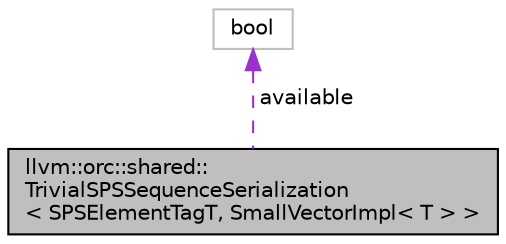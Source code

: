 digraph "llvm::orc::shared::TrivialSPSSequenceSerialization&lt; SPSElementTagT, SmallVectorImpl&lt; T &gt; &gt;"
{
 // LATEX_PDF_SIZE
  bgcolor="transparent";
  edge [fontname="Helvetica",fontsize="10",labelfontname="Helvetica",labelfontsize="10"];
  node [fontname="Helvetica",fontsize="10",shape=record];
  Node1 [label="llvm::orc::shared::\lTrivialSPSSequenceSerialization\l\< SPSElementTagT, SmallVectorImpl\< T \> \>",height=0.2,width=0.4,color="black", fillcolor="grey75", style="filled", fontcolor="black",tooltip="Trivial SmallVectorImpl<T> -> SPSSequence<char> serialization."];
  Node2 -> Node1 [dir="back",color="darkorchid3",fontsize="10",style="dashed",label=" available" ,fontname="Helvetica"];
  Node2 [label="bool",height=0.2,width=0.4,color="grey75",tooltip=" "];
}
